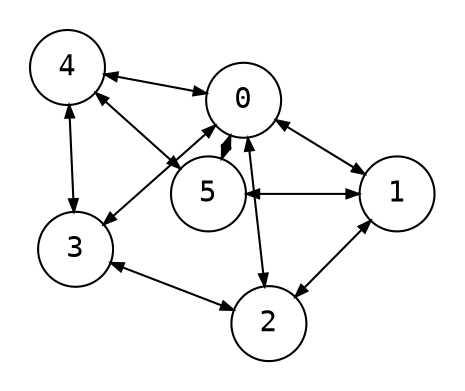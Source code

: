 digraph {
    node [shape=circle, fontname="monospace"; fixedsize=true, width="0.5"];
    edge [arrowsize=0.6];
    layout=neato;
    mode="sgd";
    maxiter=100000;
    scale=1.2;
    normalize=true;
    pad=0.2;

    5 -> 1 [dir="both"];
    1 -> 2 [dir="both"];
    2 -> 3 [dir="both"];
    3 -> 4 [dir="both"];
    4 -> 5 [dir="both"];
    0 -> 1 [dir="both"];
    0 -> 2 [dir="both"];
    0 -> 3 [dir="both"];
    0 -> 4 [dir="both"];
    0 -> 5 [dir="both"];
}